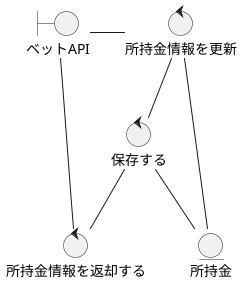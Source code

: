 @startuml

boundary ベットAPI
control 所持金情報を更新
control 保存する
control 所持金情報を返却する
entity 所持金

ベットAPI -right- 所持金情報を更新
所持金情報を更新 -- 保存する
保存する -- 所持金情報を返却する
所持金情報を返却する -- ベットAPI

所持金情報を更新 -- 所持金
保存する -- 所持金

@enduml